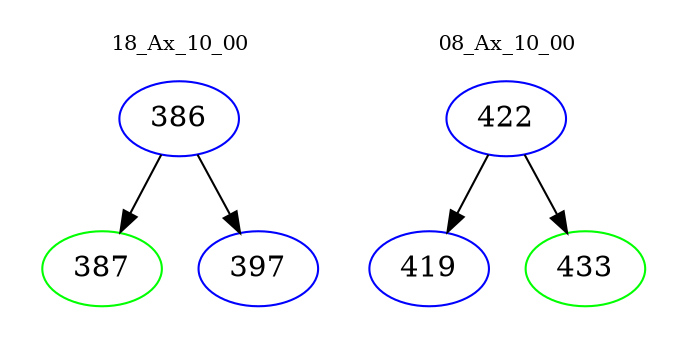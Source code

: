 digraph{
subgraph cluster_0 {
color = white
label = "18_Ax_10_00";
fontsize=10;
T0_386 [label="386", color="blue"]
T0_386 -> T0_387 [color="black"]
T0_387 [label="387", color="green"]
T0_386 -> T0_397 [color="black"]
T0_397 [label="397", color="blue"]
}
subgraph cluster_1 {
color = white
label = "08_Ax_10_00";
fontsize=10;
T1_422 [label="422", color="blue"]
T1_422 -> T1_419 [color="black"]
T1_419 [label="419", color="blue"]
T1_422 -> T1_433 [color="black"]
T1_433 [label="433", color="green"]
}
}
